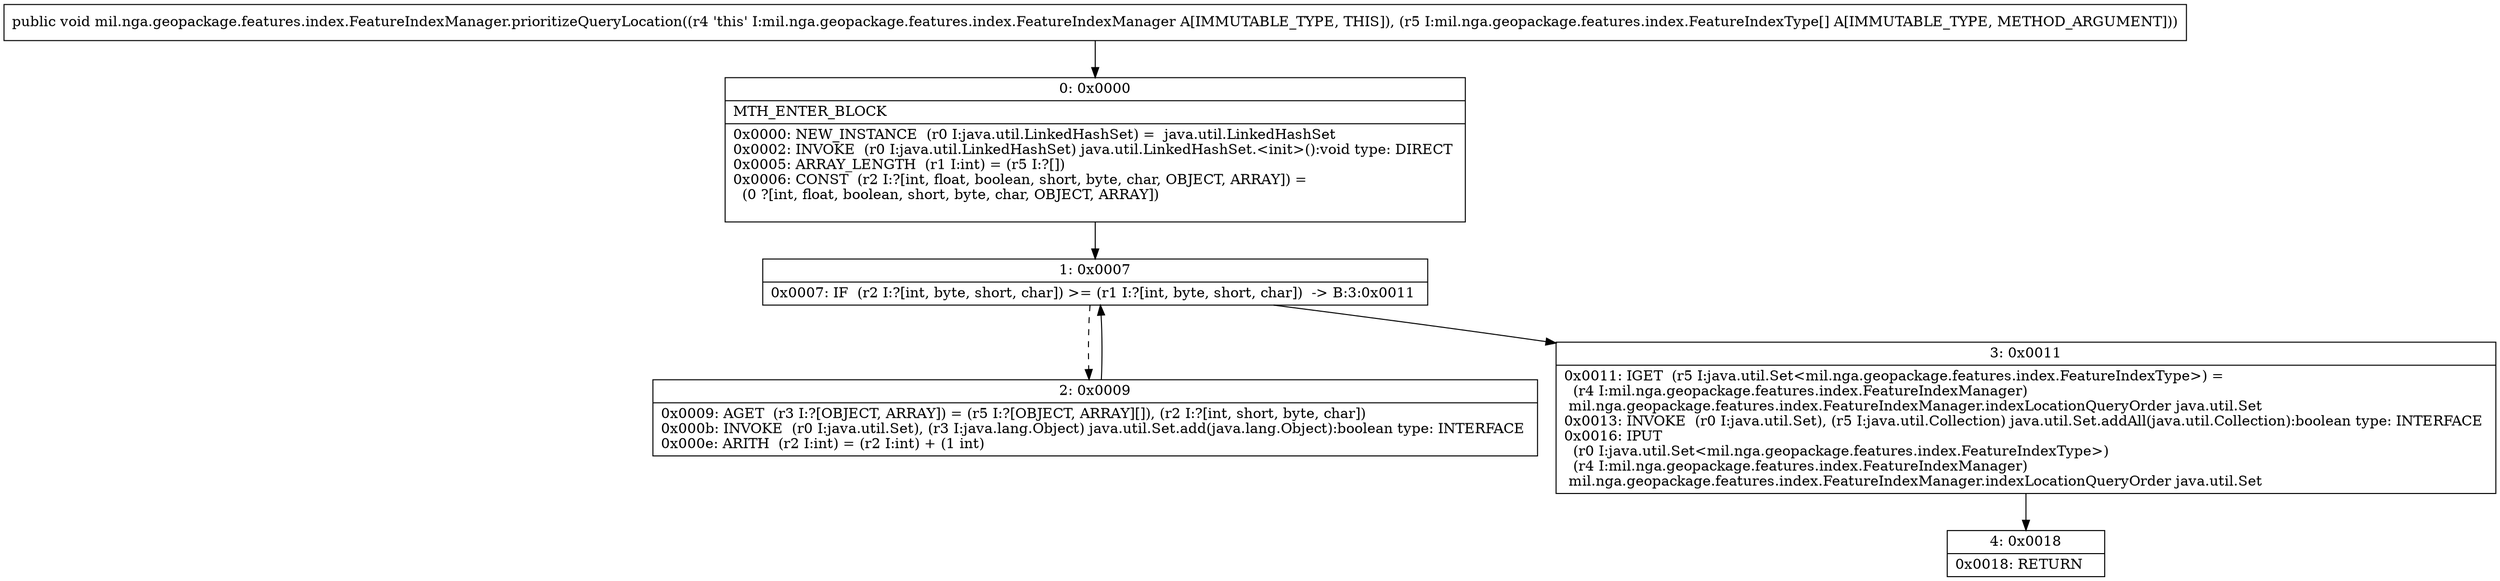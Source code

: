digraph "CFG formil.nga.geopackage.features.index.FeatureIndexManager.prioritizeQueryLocation([Lmil\/nga\/geopackage\/features\/index\/FeatureIndexType;)V" {
Node_0 [shape=record,label="{0\:\ 0x0000|MTH_ENTER_BLOCK\l|0x0000: NEW_INSTANCE  (r0 I:java.util.LinkedHashSet) =  java.util.LinkedHashSet \l0x0002: INVOKE  (r0 I:java.util.LinkedHashSet) java.util.LinkedHashSet.\<init\>():void type: DIRECT \l0x0005: ARRAY_LENGTH  (r1 I:int) = (r5 I:?[]) \l0x0006: CONST  (r2 I:?[int, float, boolean, short, byte, char, OBJECT, ARRAY]) = \l  (0 ?[int, float, boolean, short, byte, char, OBJECT, ARRAY])\l \l}"];
Node_1 [shape=record,label="{1\:\ 0x0007|0x0007: IF  (r2 I:?[int, byte, short, char]) \>= (r1 I:?[int, byte, short, char])  \-\> B:3:0x0011 \l}"];
Node_2 [shape=record,label="{2\:\ 0x0009|0x0009: AGET  (r3 I:?[OBJECT, ARRAY]) = (r5 I:?[OBJECT, ARRAY][]), (r2 I:?[int, short, byte, char]) \l0x000b: INVOKE  (r0 I:java.util.Set), (r3 I:java.lang.Object) java.util.Set.add(java.lang.Object):boolean type: INTERFACE \l0x000e: ARITH  (r2 I:int) = (r2 I:int) + (1 int) \l}"];
Node_3 [shape=record,label="{3\:\ 0x0011|0x0011: IGET  (r5 I:java.util.Set\<mil.nga.geopackage.features.index.FeatureIndexType\>) = \l  (r4 I:mil.nga.geopackage.features.index.FeatureIndexManager)\l mil.nga.geopackage.features.index.FeatureIndexManager.indexLocationQueryOrder java.util.Set \l0x0013: INVOKE  (r0 I:java.util.Set), (r5 I:java.util.Collection) java.util.Set.addAll(java.util.Collection):boolean type: INTERFACE \l0x0016: IPUT  \l  (r0 I:java.util.Set\<mil.nga.geopackage.features.index.FeatureIndexType\>)\l  (r4 I:mil.nga.geopackage.features.index.FeatureIndexManager)\l mil.nga.geopackage.features.index.FeatureIndexManager.indexLocationQueryOrder java.util.Set \l}"];
Node_4 [shape=record,label="{4\:\ 0x0018|0x0018: RETURN   \l}"];
MethodNode[shape=record,label="{public void mil.nga.geopackage.features.index.FeatureIndexManager.prioritizeQueryLocation((r4 'this' I:mil.nga.geopackage.features.index.FeatureIndexManager A[IMMUTABLE_TYPE, THIS]), (r5 I:mil.nga.geopackage.features.index.FeatureIndexType[] A[IMMUTABLE_TYPE, METHOD_ARGUMENT])) }"];
MethodNode -> Node_0;
Node_0 -> Node_1;
Node_1 -> Node_2[style=dashed];
Node_1 -> Node_3;
Node_2 -> Node_1;
Node_3 -> Node_4;
}


